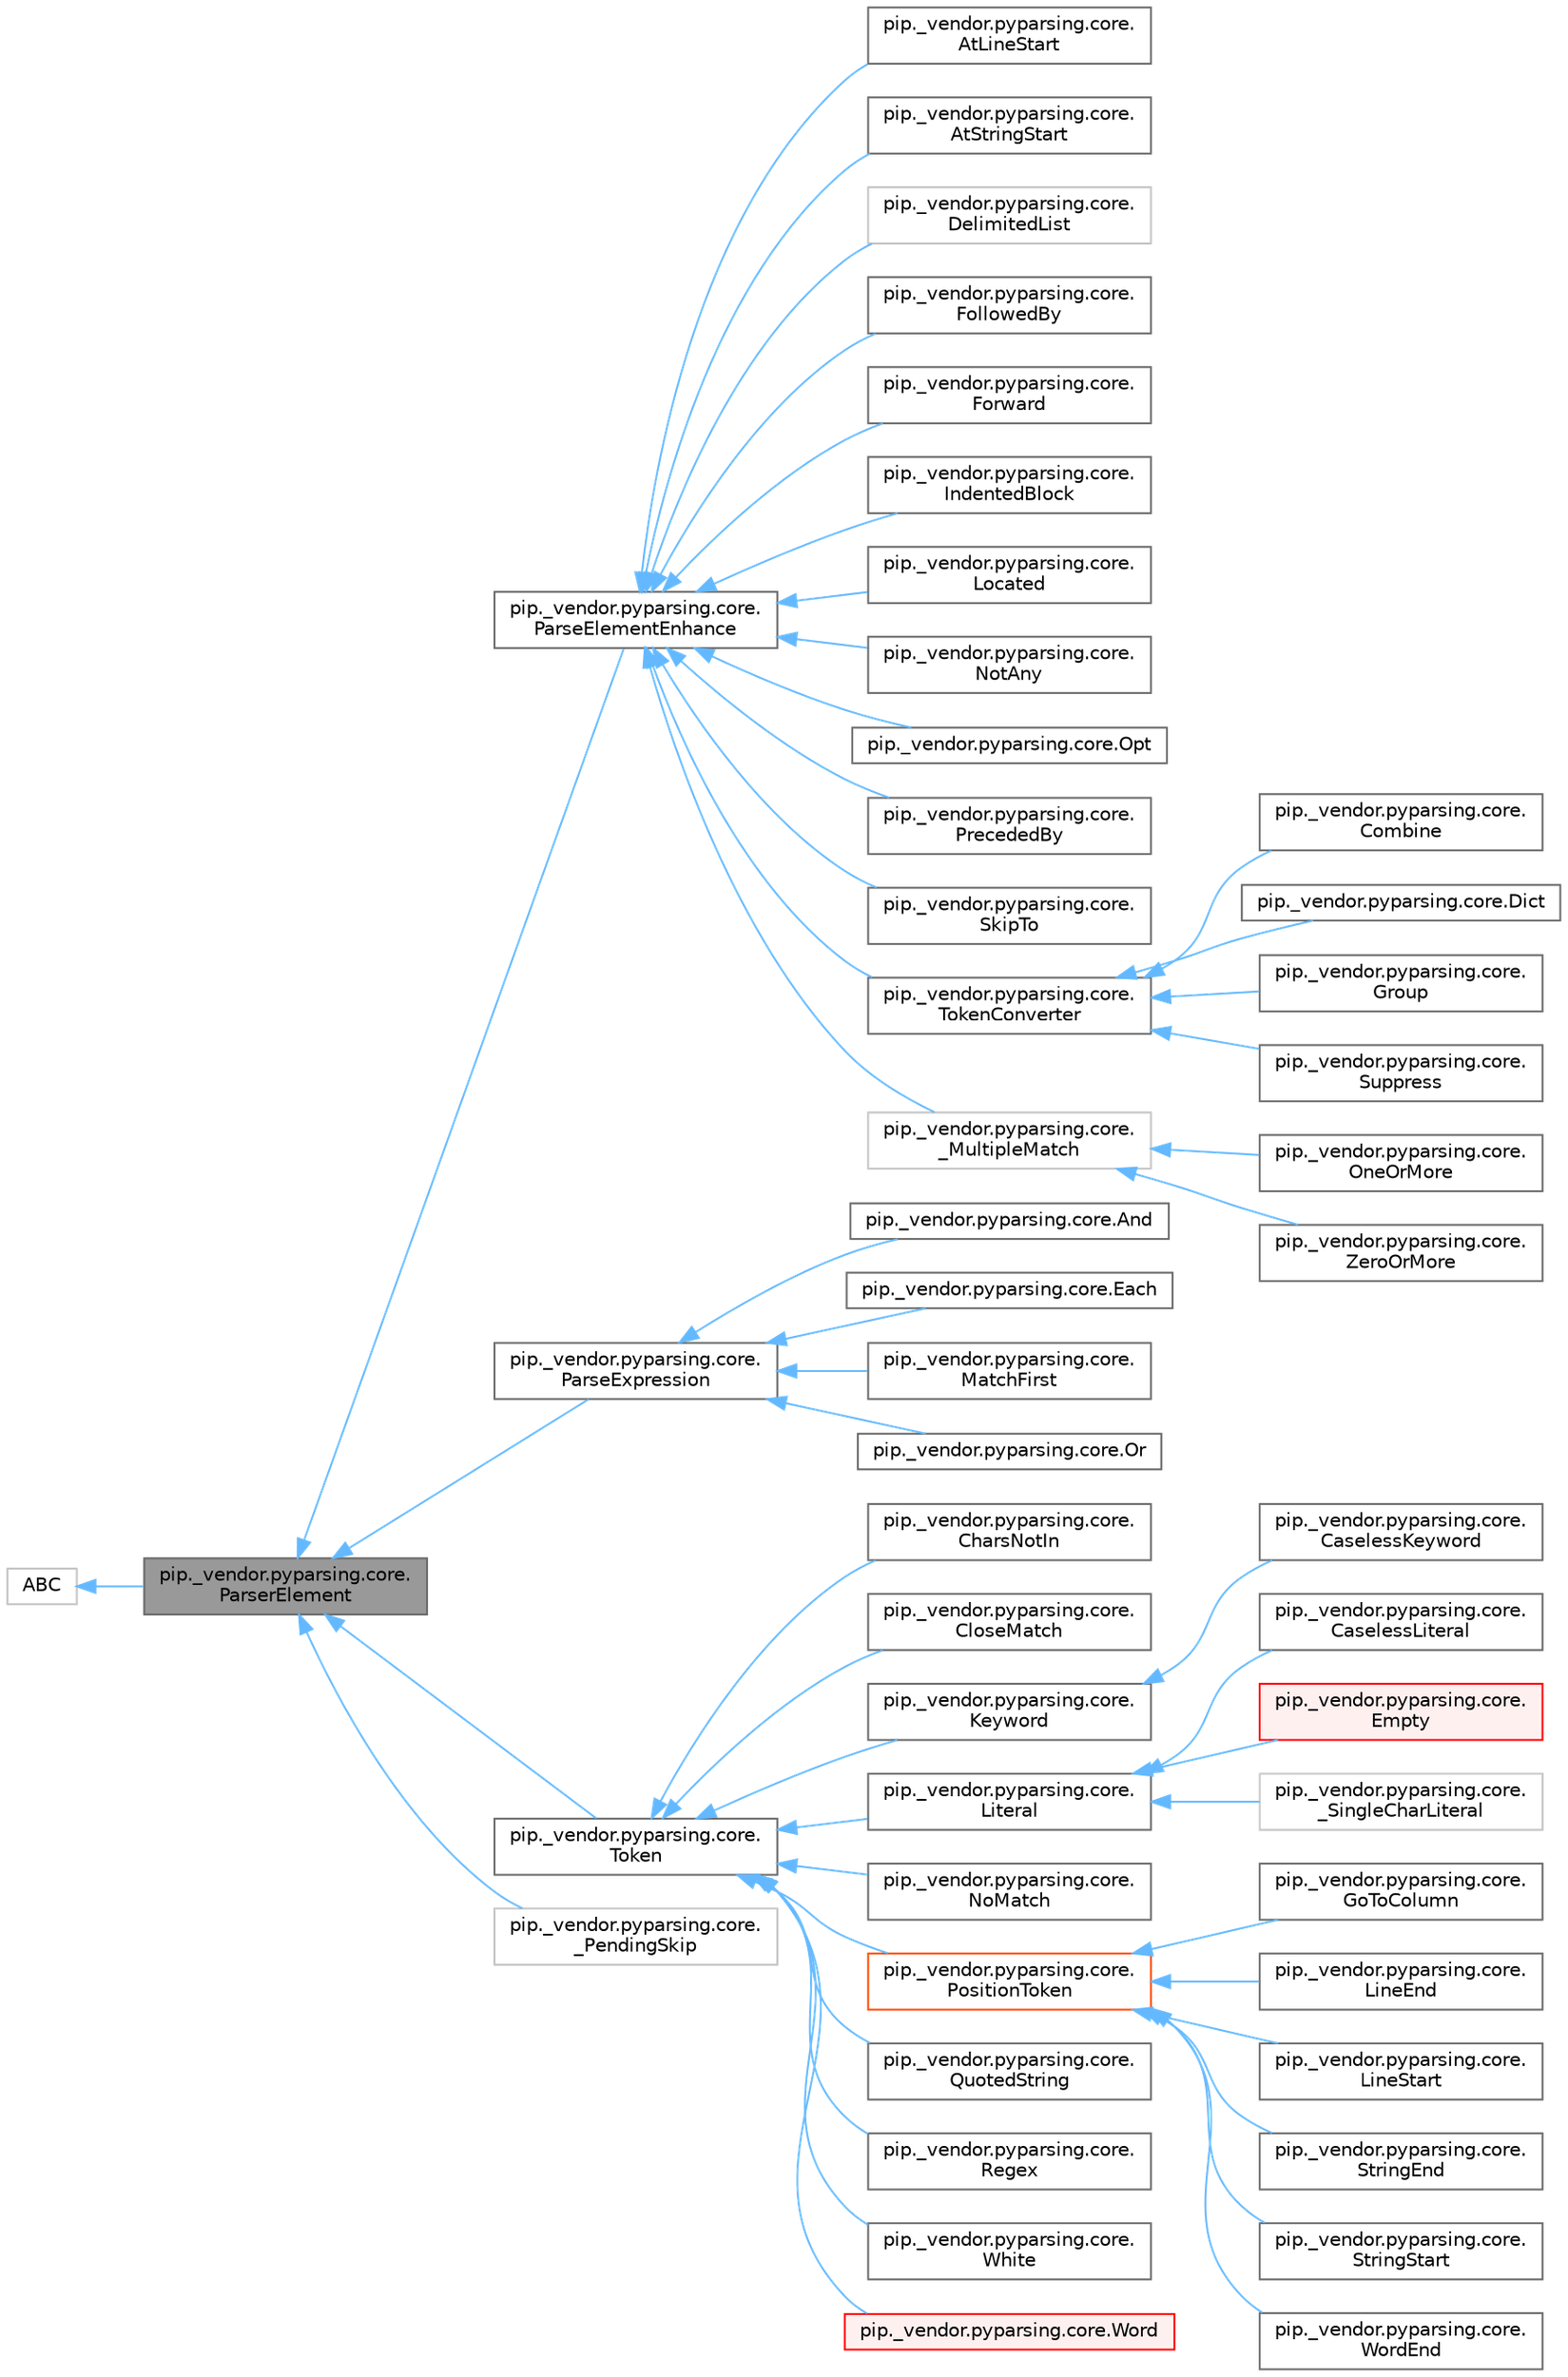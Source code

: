 digraph "pip._vendor.pyparsing.core.ParserElement"
{
 // LATEX_PDF_SIZE
  bgcolor="transparent";
  edge [fontname=Helvetica,fontsize=10,labelfontname=Helvetica,labelfontsize=10];
  node [fontname=Helvetica,fontsize=10,shape=box,height=0.2,width=0.4];
  rankdir="LR";
  Node1 [id="Node000001",label="pip._vendor.pyparsing.core.\lParserElement",height=0.2,width=0.4,color="gray40", fillcolor="grey60", style="filled", fontcolor="black",tooltip=" "];
  Node2 -> Node1 [id="edge1_Node000001_Node000002",dir="back",color="steelblue1",style="solid",tooltip=" "];
  Node2 [id="Node000002",label="ABC",height=0.2,width=0.4,color="grey75", fillcolor="white", style="filled",URL="$dd/d9b/classABC.html",tooltip=" "];
  Node1 -> Node3 [id="edge2_Node000001_Node000003",dir="back",color="steelblue1",style="solid",tooltip=" "];
  Node3 [id="Node000003",label="pip._vendor.pyparsing.core.\lParseElementEnhance",height=0.2,width=0.4,color="gray40", fillcolor="white", style="filled",URL="$d5/dd0/classpip_1_1__vendor_1_1pyparsing_1_1core_1_1ParseElementEnhance.html",tooltip=" "];
  Node3 -> Node4 [id="edge3_Node000003_Node000004",dir="back",color="steelblue1",style="solid",tooltip=" "];
  Node4 [id="Node000004",label="pip._vendor.pyparsing.core.\lAtLineStart",height=0.2,width=0.4,color="gray40", fillcolor="white", style="filled",URL="$d3/d93/classpip_1_1__vendor_1_1pyparsing_1_1core_1_1AtLineStart.html",tooltip=" "];
  Node3 -> Node5 [id="edge4_Node000003_Node000005",dir="back",color="steelblue1",style="solid",tooltip=" "];
  Node5 [id="Node000005",label="pip._vendor.pyparsing.core.\lAtStringStart",height=0.2,width=0.4,color="gray40", fillcolor="white", style="filled",URL="$d8/d3a/classpip_1_1__vendor_1_1pyparsing_1_1core_1_1AtStringStart.html",tooltip=" "];
  Node3 -> Node6 [id="edge5_Node000003_Node000006",dir="back",color="steelblue1",style="solid",tooltip=" "];
  Node6 [id="Node000006",label="pip._vendor.pyparsing.core.\lDelimitedList",height=0.2,width=0.4,color="grey75", fillcolor="white", style="filled",URL="$d0/dfa/classpip_1_1__vendor_1_1pyparsing_1_1core_1_1DelimitedList.html",tooltip=" "];
  Node3 -> Node7 [id="edge6_Node000003_Node000007",dir="back",color="steelblue1",style="solid",tooltip=" "];
  Node7 [id="Node000007",label="pip._vendor.pyparsing.core.\lFollowedBy",height=0.2,width=0.4,color="gray40", fillcolor="white", style="filled",URL="$d9/ddd/classpip_1_1__vendor_1_1pyparsing_1_1core_1_1FollowedBy.html",tooltip=" "];
  Node3 -> Node8 [id="edge7_Node000003_Node000008",dir="back",color="steelblue1",style="solid",tooltip=" "];
  Node8 [id="Node000008",label="pip._vendor.pyparsing.core.\lForward",height=0.2,width=0.4,color="gray40", fillcolor="white", style="filled",URL="$d9/dd9/classpip_1_1__vendor_1_1pyparsing_1_1core_1_1Forward.html",tooltip=" "];
  Node3 -> Node9 [id="edge8_Node000003_Node000009",dir="back",color="steelblue1",style="solid",tooltip=" "];
  Node9 [id="Node000009",label="pip._vendor.pyparsing.core.\lIndentedBlock",height=0.2,width=0.4,color="gray40", fillcolor="white", style="filled",URL="$d0/d15/classpip_1_1__vendor_1_1pyparsing_1_1core_1_1IndentedBlock.html",tooltip=" "];
  Node3 -> Node10 [id="edge9_Node000003_Node000010",dir="back",color="steelblue1",style="solid",tooltip=" "];
  Node10 [id="Node000010",label="pip._vendor.pyparsing.core.\lLocated",height=0.2,width=0.4,color="gray40", fillcolor="white", style="filled",URL="$d4/dc5/classpip_1_1__vendor_1_1pyparsing_1_1core_1_1Located.html",tooltip=" "];
  Node3 -> Node11 [id="edge10_Node000003_Node000011",dir="back",color="steelblue1",style="solid",tooltip=" "];
  Node11 [id="Node000011",label="pip._vendor.pyparsing.core.\lNotAny",height=0.2,width=0.4,color="gray40", fillcolor="white", style="filled",URL="$d5/d32/classpip_1_1__vendor_1_1pyparsing_1_1core_1_1NotAny.html",tooltip=" "];
  Node3 -> Node12 [id="edge11_Node000003_Node000012",dir="back",color="steelblue1",style="solid",tooltip=" "];
  Node12 [id="Node000012",label="pip._vendor.pyparsing.core.Opt",height=0.2,width=0.4,color="gray40", fillcolor="white", style="filled",URL="$dc/d72/classpip_1_1__vendor_1_1pyparsing_1_1core_1_1Opt.html",tooltip=" "];
  Node3 -> Node13 [id="edge12_Node000003_Node000013",dir="back",color="steelblue1",style="solid",tooltip=" "];
  Node13 [id="Node000013",label="pip._vendor.pyparsing.core.\lPrecededBy",height=0.2,width=0.4,color="gray40", fillcolor="white", style="filled",URL="$dd/d98/classpip_1_1__vendor_1_1pyparsing_1_1core_1_1PrecededBy.html",tooltip=" "];
  Node3 -> Node14 [id="edge13_Node000003_Node000014",dir="back",color="steelblue1",style="solid",tooltip=" "];
  Node14 [id="Node000014",label="pip._vendor.pyparsing.core.\lSkipTo",height=0.2,width=0.4,color="gray40", fillcolor="white", style="filled",URL="$d5/d82/classpip_1_1__vendor_1_1pyparsing_1_1core_1_1SkipTo.html",tooltip=" "];
  Node3 -> Node15 [id="edge14_Node000003_Node000015",dir="back",color="steelblue1",style="solid",tooltip=" "];
  Node15 [id="Node000015",label="pip._vendor.pyparsing.core.\lTokenConverter",height=0.2,width=0.4,color="gray40", fillcolor="white", style="filled",URL="$d6/df9/classpip_1_1__vendor_1_1pyparsing_1_1core_1_1TokenConverter.html",tooltip=" "];
  Node15 -> Node16 [id="edge15_Node000015_Node000016",dir="back",color="steelblue1",style="solid",tooltip=" "];
  Node16 [id="Node000016",label="pip._vendor.pyparsing.core.\lCombine",height=0.2,width=0.4,color="gray40", fillcolor="white", style="filled",URL="$df/db2/classpip_1_1__vendor_1_1pyparsing_1_1core_1_1Combine.html",tooltip=" "];
  Node15 -> Node17 [id="edge16_Node000015_Node000017",dir="back",color="steelblue1",style="solid",tooltip=" "];
  Node17 [id="Node000017",label="pip._vendor.pyparsing.core.Dict",height=0.2,width=0.4,color="gray40", fillcolor="white", style="filled",URL="$de/def/classpip_1_1__vendor_1_1pyparsing_1_1core_1_1Dict.html",tooltip=" "];
  Node15 -> Node18 [id="edge17_Node000015_Node000018",dir="back",color="steelblue1",style="solid",tooltip=" "];
  Node18 [id="Node000018",label="pip._vendor.pyparsing.core.\lGroup",height=0.2,width=0.4,color="gray40", fillcolor="white", style="filled",URL="$d7/d2b/classpip_1_1__vendor_1_1pyparsing_1_1core_1_1Group.html",tooltip=" "];
  Node15 -> Node19 [id="edge18_Node000015_Node000019",dir="back",color="steelblue1",style="solid",tooltip=" "];
  Node19 [id="Node000019",label="pip._vendor.pyparsing.core.\lSuppress",height=0.2,width=0.4,color="gray40", fillcolor="white", style="filled",URL="$d8/d59/classpip_1_1__vendor_1_1pyparsing_1_1core_1_1Suppress.html",tooltip=" "];
  Node3 -> Node20 [id="edge19_Node000003_Node000020",dir="back",color="steelblue1",style="solid",tooltip=" "];
  Node20 [id="Node000020",label="pip._vendor.pyparsing.core.\l_MultipleMatch",height=0.2,width=0.4,color="grey75", fillcolor="white", style="filled",URL="$de/dd1/classpip_1_1__vendor_1_1pyparsing_1_1core_1_1__MultipleMatch.html",tooltip=" "];
  Node20 -> Node21 [id="edge20_Node000020_Node000021",dir="back",color="steelblue1",style="solid",tooltip=" "];
  Node21 [id="Node000021",label="pip._vendor.pyparsing.core.\lOneOrMore",height=0.2,width=0.4,color="gray40", fillcolor="white", style="filled",URL="$d3/d6d/classpip_1_1__vendor_1_1pyparsing_1_1core_1_1OneOrMore.html",tooltip=" "];
  Node20 -> Node22 [id="edge21_Node000020_Node000022",dir="back",color="steelblue1",style="solid",tooltip=" "];
  Node22 [id="Node000022",label="pip._vendor.pyparsing.core.\lZeroOrMore",height=0.2,width=0.4,color="gray40", fillcolor="white", style="filled",URL="$db/d2e/classpip_1_1__vendor_1_1pyparsing_1_1core_1_1ZeroOrMore.html",tooltip=" "];
  Node1 -> Node23 [id="edge22_Node000001_Node000023",dir="back",color="steelblue1",style="solid",tooltip=" "];
  Node23 [id="Node000023",label="pip._vendor.pyparsing.core.\lParseExpression",height=0.2,width=0.4,color="gray40", fillcolor="white", style="filled",URL="$d4/d48/classpip_1_1__vendor_1_1pyparsing_1_1core_1_1ParseExpression.html",tooltip=" "];
  Node23 -> Node24 [id="edge23_Node000023_Node000024",dir="back",color="steelblue1",style="solid",tooltip=" "];
  Node24 [id="Node000024",label="pip._vendor.pyparsing.core.And",height=0.2,width=0.4,color="gray40", fillcolor="white", style="filled",URL="$d2/d1f/classpip_1_1__vendor_1_1pyparsing_1_1core_1_1And.html",tooltip=" "];
  Node23 -> Node25 [id="edge24_Node000023_Node000025",dir="back",color="steelblue1",style="solid",tooltip=" "];
  Node25 [id="Node000025",label="pip._vendor.pyparsing.core.Each",height=0.2,width=0.4,color="gray40", fillcolor="white", style="filled",URL="$de/d12/classpip_1_1__vendor_1_1pyparsing_1_1core_1_1Each.html",tooltip=" "];
  Node23 -> Node26 [id="edge25_Node000023_Node000026",dir="back",color="steelblue1",style="solid",tooltip=" "];
  Node26 [id="Node000026",label="pip._vendor.pyparsing.core.\lMatchFirst",height=0.2,width=0.4,color="gray40", fillcolor="white", style="filled",URL="$d4/d01/classpip_1_1__vendor_1_1pyparsing_1_1core_1_1MatchFirst.html",tooltip=" "];
  Node23 -> Node27 [id="edge26_Node000023_Node000027",dir="back",color="steelblue1",style="solid",tooltip=" "];
  Node27 [id="Node000027",label="pip._vendor.pyparsing.core.Or",height=0.2,width=0.4,color="gray40", fillcolor="white", style="filled",URL="$dc/dc2/classpip_1_1__vendor_1_1pyparsing_1_1core_1_1Or.html",tooltip=" "];
  Node1 -> Node28 [id="edge27_Node000001_Node000028",dir="back",color="steelblue1",style="solid",tooltip=" "];
  Node28 [id="Node000028",label="pip._vendor.pyparsing.core.\lToken",height=0.2,width=0.4,color="gray40", fillcolor="white", style="filled",URL="$dd/d9e/classpip_1_1__vendor_1_1pyparsing_1_1core_1_1Token.html",tooltip=" "];
  Node28 -> Node29 [id="edge28_Node000028_Node000029",dir="back",color="steelblue1",style="solid",tooltip=" "];
  Node29 [id="Node000029",label="pip._vendor.pyparsing.core.\lCharsNotIn",height=0.2,width=0.4,color="gray40", fillcolor="white", style="filled",URL="$d3/d9b/classpip_1_1__vendor_1_1pyparsing_1_1core_1_1CharsNotIn.html",tooltip=" "];
  Node28 -> Node30 [id="edge29_Node000028_Node000030",dir="back",color="steelblue1",style="solid",tooltip=" "];
  Node30 [id="Node000030",label="pip._vendor.pyparsing.core.\lCloseMatch",height=0.2,width=0.4,color="gray40", fillcolor="white", style="filled",URL="$dc/d49/classpip_1_1__vendor_1_1pyparsing_1_1core_1_1CloseMatch.html",tooltip=" "];
  Node28 -> Node31 [id="edge30_Node000028_Node000031",dir="back",color="steelblue1",style="solid",tooltip=" "];
  Node31 [id="Node000031",label="pip._vendor.pyparsing.core.\lKeyword",height=0.2,width=0.4,color="gray40", fillcolor="white", style="filled",URL="$d5/dc4/classpip_1_1__vendor_1_1pyparsing_1_1core_1_1Keyword.html",tooltip=" "];
  Node31 -> Node32 [id="edge31_Node000031_Node000032",dir="back",color="steelblue1",style="solid",tooltip=" "];
  Node32 [id="Node000032",label="pip._vendor.pyparsing.core.\lCaselessKeyword",height=0.2,width=0.4,color="gray40", fillcolor="white", style="filled",URL="$d2/de8/classpip_1_1__vendor_1_1pyparsing_1_1core_1_1CaselessKeyword.html",tooltip=" "];
  Node28 -> Node33 [id="edge32_Node000028_Node000033",dir="back",color="steelblue1",style="solid",tooltip=" "];
  Node33 [id="Node000033",label="pip._vendor.pyparsing.core.\lLiteral",height=0.2,width=0.4,color="gray40", fillcolor="white", style="filled",URL="$d4/db8/classpip_1_1__vendor_1_1pyparsing_1_1core_1_1Literal.html",tooltip=" "];
  Node33 -> Node34 [id="edge33_Node000033_Node000034",dir="back",color="steelblue1",style="solid",tooltip=" "];
  Node34 [id="Node000034",label="pip._vendor.pyparsing.core.\lCaselessLiteral",height=0.2,width=0.4,color="gray40", fillcolor="white", style="filled",URL="$d1/df7/classpip_1_1__vendor_1_1pyparsing_1_1core_1_1CaselessLiteral.html",tooltip=" "];
  Node33 -> Node35 [id="edge34_Node000033_Node000035",dir="back",color="steelblue1",style="solid",tooltip=" "];
  Node35 [id="Node000035",label="pip._vendor.pyparsing.core.\lEmpty",height=0.2,width=0.4,color="red", fillcolor="#FFF0F0", style="filled",URL="$d6/d9f/classpip_1_1__vendor_1_1pyparsing_1_1core_1_1Empty.html",tooltip=" "];
  Node33 -> Node39 [id="edge35_Node000033_Node000039",dir="back",color="steelblue1",style="solid",tooltip=" "];
  Node39 [id="Node000039",label="pip._vendor.pyparsing.core.\l_SingleCharLiteral",height=0.2,width=0.4,color="grey75", fillcolor="white", style="filled",URL="$d3/d19/classpip_1_1__vendor_1_1pyparsing_1_1core_1_1__SingleCharLiteral.html",tooltip=" "];
  Node28 -> Node40 [id="edge36_Node000028_Node000040",dir="back",color="steelblue1",style="solid",tooltip=" "];
  Node40 [id="Node000040",label="pip._vendor.pyparsing.core.\lNoMatch",height=0.2,width=0.4,color="gray40", fillcolor="white", style="filled",URL="$d6/d13/classpip_1_1__vendor_1_1pyparsing_1_1core_1_1NoMatch.html",tooltip=" "];
  Node28 -> Node41 [id="edge37_Node000028_Node000041",dir="back",color="steelblue1",style="solid",tooltip=" "];
  Node41 [id="Node000041",label="pip._vendor.pyparsing.core.\lPositionToken",height=0.2,width=0.4,color="orangered", fillcolor="white", style="filled",URL="$dd/d9d/classpip_1_1__vendor_1_1pyparsing_1_1core_1_1PositionToken.html",tooltip=" "];
  Node41 -> Node42 [id="edge38_Node000041_Node000042",dir="back",color="steelblue1",style="solid",tooltip=" "];
  Node42 [id="Node000042",label="pip._vendor.pyparsing.core.\lGoToColumn",height=0.2,width=0.4,color="gray40", fillcolor="white", style="filled",URL="$d9/d04/classpip_1_1__vendor_1_1pyparsing_1_1core_1_1GoToColumn.html",tooltip=" "];
  Node41 -> Node43 [id="edge39_Node000041_Node000043",dir="back",color="steelblue1",style="solid",tooltip=" "];
  Node43 [id="Node000043",label="pip._vendor.pyparsing.core.\lLineEnd",height=0.2,width=0.4,color="gray40", fillcolor="white", style="filled",URL="$d3/df0/classpip_1_1__vendor_1_1pyparsing_1_1core_1_1LineEnd.html",tooltip=" "];
  Node41 -> Node44 [id="edge40_Node000041_Node000044",dir="back",color="steelblue1",style="solid",tooltip=" "];
  Node44 [id="Node000044",label="pip._vendor.pyparsing.core.\lLineStart",height=0.2,width=0.4,color="gray40", fillcolor="white", style="filled",URL="$d2/d73/classpip_1_1__vendor_1_1pyparsing_1_1core_1_1LineStart.html",tooltip=" "];
  Node41 -> Node45 [id="edge41_Node000041_Node000045",dir="back",color="steelblue1",style="solid",tooltip=" "];
  Node45 [id="Node000045",label="pip._vendor.pyparsing.core.\lStringEnd",height=0.2,width=0.4,color="gray40", fillcolor="white", style="filled",URL="$da/df5/classpip_1_1__vendor_1_1pyparsing_1_1core_1_1StringEnd.html",tooltip=" "];
  Node41 -> Node46 [id="edge42_Node000041_Node000046",dir="back",color="steelblue1",style="solid",tooltip=" "];
  Node46 [id="Node000046",label="pip._vendor.pyparsing.core.\lStringStart",height=0.2,width=0.4,color="gray40", fillcolor="white", style="filled",URL="$dd/d66/classpip_1_1__vendor_1_1pyparsing_1_1core_1_1StringStart.html",tooltip=" "];
  Node41 -> Node47 [id="edge43_Node000041_Node000047",dir="back",color="steelblue1",style="solid",tooltip=" "];
  Node47 [id="Node000047",label="pip._vendor.pyparsing.core.\lWordEnd",height=0.2,width=0.4,color="gray40", fillcolor="white", style="filled",URL="$d3/d5c/classpip_1_1__vendor_1_1pyparsing_1_1core_1_1WordEnd.html",tooltip=" "];
  Node28 -> Node49 [id="edge44_Node000028_Node000049",dir="back",color="steelblue1",style="solid",tooltip=" "];
  Node49 [id="Node000049",label="pip._vendor.pyparsing.core.\lQuotedString",height=0.2,width=0.4,color="gray40", fillcolor="white", style="filled",URL="$d9/d4b/classpip_1_1__vendor_1_1pyparsing_1_1core_1_1QuotedString.html",tooltip=" "];
  Node28 -> Node50 [id="edge45_Node000028_Node000050",dir="back",color="steelblue1",style="solid",tooltip=" "];
  Node50 [id="Node000050",label="pip._vendor.pyparsing.core.\lRegex",height=0.2,width=0.4,color="gray40", fillcolor="white", style="filled",URL="$d8/dfe/classpip_1_1__vendor_1_1pyparsing_1_1core_1_1Regex.html",tooltip=" "];
  Node28 -> Node51 [id="edge46_Node000028_Node000051",dir="back",color="steelblue1",style="solid",tooltip=" "];
  Node51 [id="Node000051",label="pip._vendor.pyparsing.core.\lWhite",height=0.2,width=0.4,color="gray40", fillcolor="white", style="filled",URL="$d1/df7/classpip_1_1__vendor_1_1pyparsing_1_1core_1_1White.html",tooltip=" "];
  Node28 -> Node52 [id="edge47_Node000028_Node000052",dir="back",color="steelblue1",style="solid",tooltip=" "];
  Node52 [id="Node000052",label="pip._vendor.pyparsing.core.Word",height=0.2,width=0.4,color="red", fillcolor="#FFF0F0", style="filled",URL="$df/d5c/classpip_1_1__vendor_1_1pyparsing_1_1core_1_1Word.html",tooltip=" "];
  Node1 -> Node54 [id="edge48_Node000001_Node000054",dir="back",color="steelblue1",style="solid",tooltip=" "];
  Node54 [id="Node000054",label="pip._vendor.pyparsing.core.\l_PendingSkip",height=0.2,width=0.4,color="grey75", fillcolor="white", style="filled",URL="$d7/d25/classpip_1_1__vendor_1_1pyparsing_1_1core_1_1__PendingSkip.html",tooltip=" "];
}
